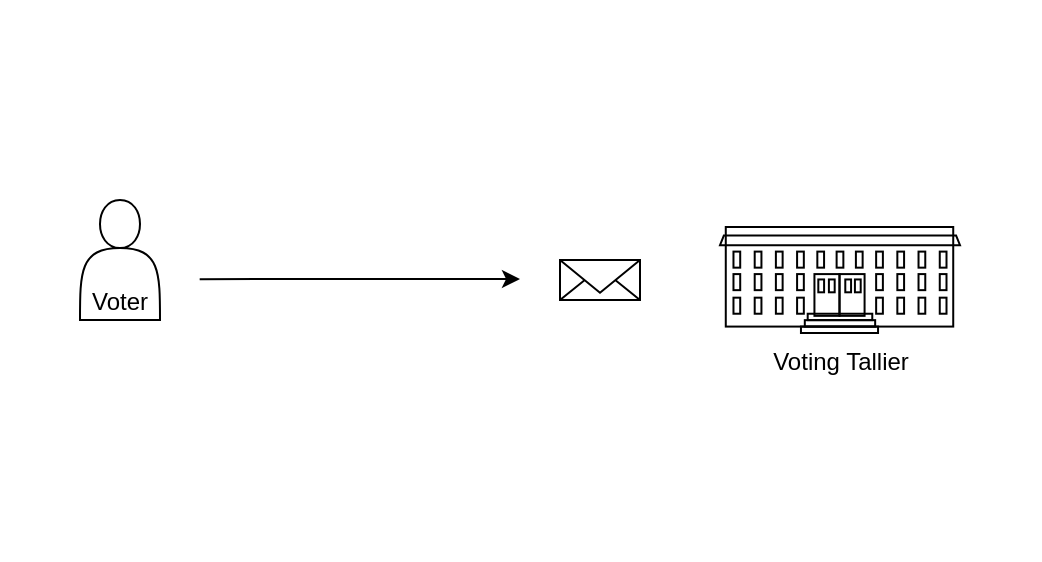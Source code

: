 <mxfile version="17.4.2" type="device"><diagram id="sNld3rZ4JpTNLqk1yw6c" name="Page-1"><mxGraphModel dx="1102" dy="1025" grid="1" gridSize="10" guides="1" tooltips="1" connect="1" arrows="1" fold="1" page="1" pageScale="1" pageWidth="1169" pageHeight="827" math="0" shadow="0"><root><mxCell id="0"/><mxCell id="1" parent="0"/><mxCell id="ccJkG87Baom0M-yUKFi--1" value="" style="rounded=0;whiteSpace=wrap;html=1;fontColor=none;fillColor=none;strokeColor=none;" parent="1" vertex="1"><mxGeometry x="80" y="160" width="520" height="280" as="geometry"/></mxCell><mxCell id="AUIPKvOtoZbsu5eekdwB-1" value="Voter" style="shape=actor;whiteSpace=wrap;html=1;verticalAlign=bottom;fillColor=none;" parent="1" vertex="1"><mxGeometry x="120" y="260" width="40" height="60" as="geometry"/></mxCell><mxCell id="vQOTLiqjrXoiNnoGAuGd-1" value="Voting Tallier" style="shape=mxgraph.cisco.buildings.university;html=1;pointerEvents=1;dashed=0;fillColor=none;strokeColor=#000000;strokeWidth=1;verticalLabelPosition=bottom;verticalAlign=top;align=center;outlineConnect=0;" parent="1" vertex="1"><mxGeometry x="440" y="273.5" width="120" height="53" as="geometry"/></mxCell><mxCell id="1vkqWT8C72ZyOJ_kqRkj-4" value="" style="html=1;verticalLabelPosition=bottom;align=center;labelBackgroundColor=#ffffff;verticalAlign=top;strokeWidth=1;strokeColor=#000000;shadow=0;dashed=0;shape=mxgraph.ios7.icons.mail;fillColor=none;" vertex="1" parent="1"><mxGeometry x="360" y="290" width="40" height="20" as="geometry"/></mxCell><mxCell id="1vkqWT8C72ZyOJ_kqRkj-5" value="" style="endArrow=classic;html=1;rounded=0;fontColor=none;exitX=0.192;exitY=0.5;exitDx=0;exitDy=0;exitPerimeter=0;" edge="1" parent="1"><mxGeometry width="50" height="50" relative="1" as="geometry"><mxPoint x="179.84" y="299.57" as="sourcePoint"/><mxPoint x="340" y="299.5" as="targetPoint"/></mxGeometry></mxCell></root></mxGraphModel></diagram></mxfile>